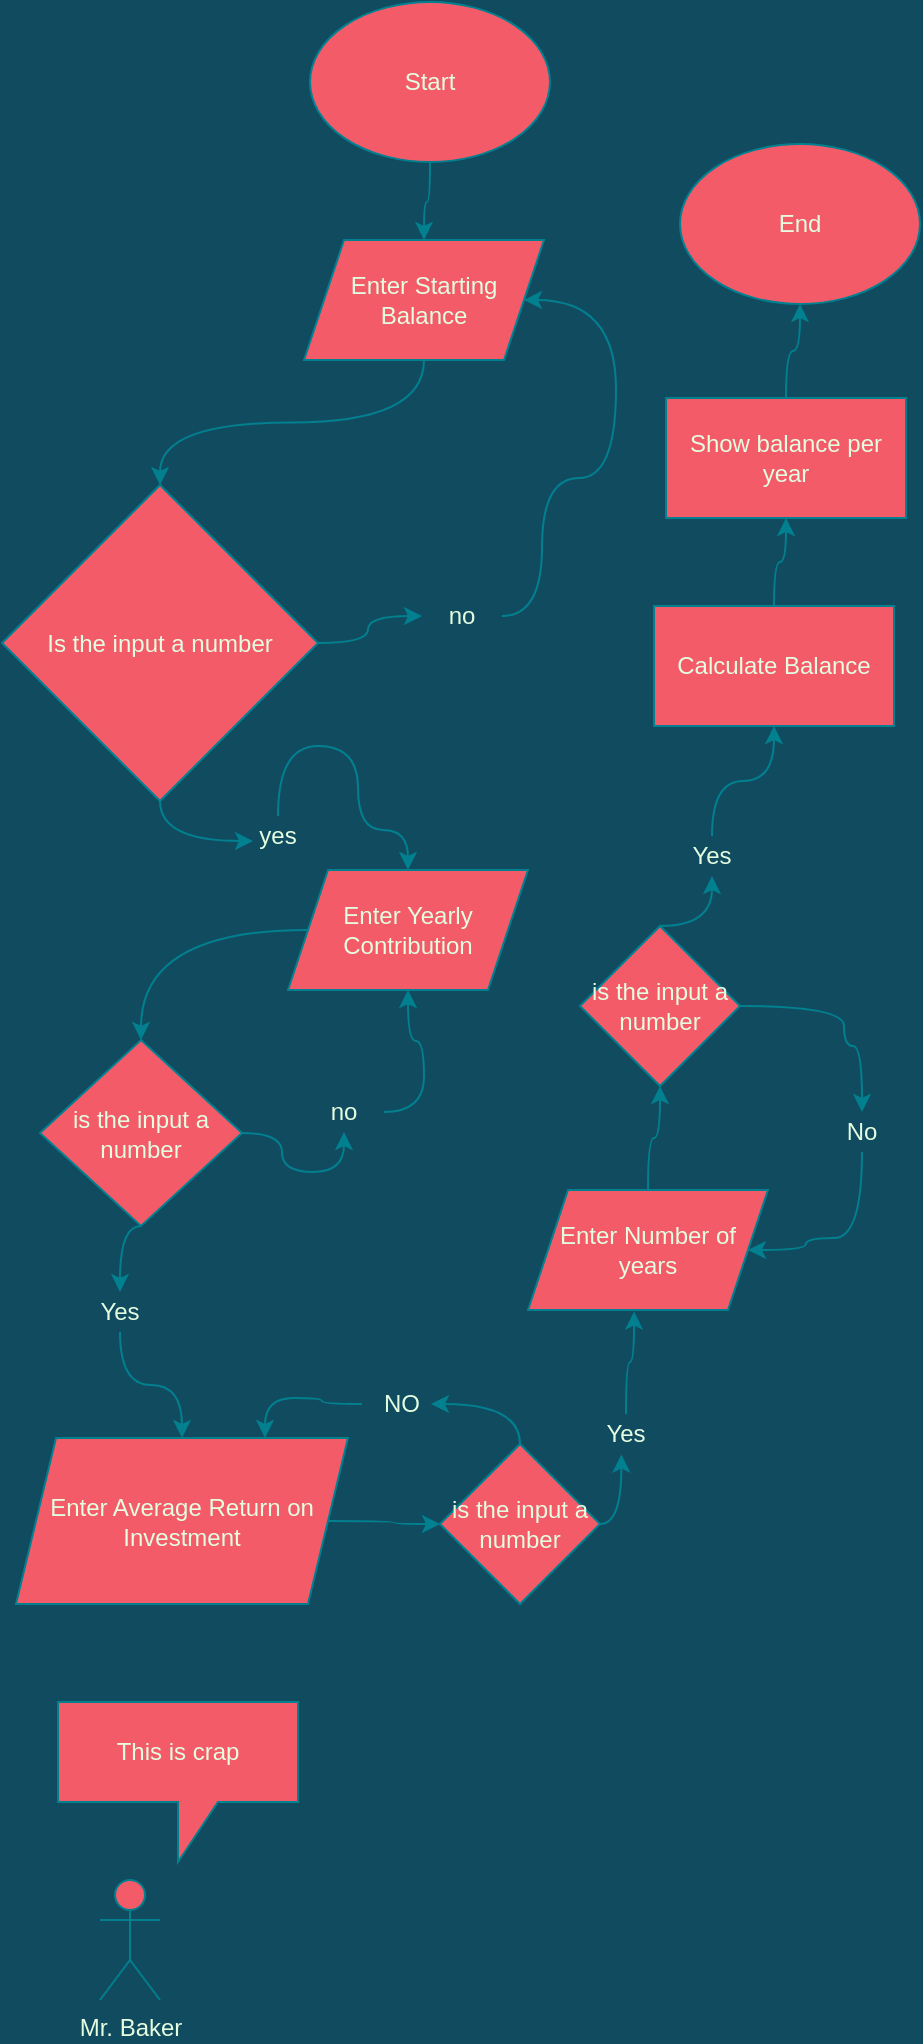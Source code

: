 <mxfile version="13.6.10" type="github">
  <diagram id="qUnon9rWK1T8DNUqRCIi" name="Page-1">
    <mxGraphModel grid="0" dx="508" dy="575" gridSize="10" guides="1" tooltips="1" connect="1" arrows="1" fold="1" page="1" pageScale="1" pageWidth="850" pageHeight="1100" math="0" shadow="0" background="#114B5F">
      <root>
        <mxCell id="0" />
        <mxCell id="1" parent="0" />
        <mxCell id="c7U_lFZOKelw3ld-xOK1-2" value="" parent="1" target="c7U_lFZOKelw3ld-xOK1-1" source="TYUJkwS5z9lv2B-sG-99-1" edge="1" style="edgeStyle=orthogonalEdgeStyle;orthogonalLoop=1;jettySize=auto;html=1;labelBackgroundColor=#114B5F;strokeColor=#028090;fontColor=#E4FDE1;curved=1;exitX=0.5;exitY=1;exitDx=0;exitDy=0;">
          <mxGeometry as="geometry" relative="1">
            <mxPoint as="sourcePoint" x="265" y="200" />
          </mxGeometry>
        </mxCell>
        <mxCell id="TYUJkwS5z9lv2B-sG-99-1" value="Start" parent="1" style="ellipse;whiteSpace=wrap;html=1;fillColor=#F45B69;strokeColor=#028090;fontColor=#E4FDE1;" vertex="1">
          <mxGeometry as="geometry" x="216" y="36" width="120" height="80" />
        </mxCell>
        <mxCell id="c7U_lFZOKelw3ld-xOK1-4" value="" parent="1" target="lZdONFPbMPYTnM9vWjer-17" source="c7U_lFZOKelw3ld-xOK1-1" edge="1" style="edgeStyle=orthogonalEdgeStyle;orthogonalLoop=1;jettySize=auto;html=1;labelBackgroundColor=#114B5F;strokeColor=#028090;fontColor=#E4FDE1;curved=1;entryX=0.5;entryY=0;entryDx=0;entryDy=0;">
          <mxGeometry as="geometry" relative="1">
            <mxPoint as="targetPoint" x="273" y="306" />
          </mxGeometry>
        </mxCell>
        <mxCell id="c7U_lFZOKelw3ld-xOK1-1" value="Enter Starting Balance" parent="1" style="shape=parallelogram;perimeter=parallelogramPerimeter;whiteSpace=wrap;html=1;fixedSize=1;fillColor=#F45B69;strokeColor=#028090;fontColor=#E4FDE1;" vertex="1">
          <mxGeometry as="geometry" x="213" y="155" width="120" height="60" />
        </mxCell>
        <mxCell id="lZdONFPbMPYTnM9vWjer-3" value="" parent="1" target="lZdONFPbMPYTnM9vWjer-2" source="lZdONFPbMPYTnM9vWjer-32" edge="1" style="edgeStyle=orthogonalEdgeStyle;orthogonalLoop=1;jettySize=auto;html=1;labelBackgroundColor=#114B5F;strokeColor=#028090;fontColor=#E4FDE1;curved=1;exitX=0.5;exitY=0;exitDx=0;exitDy=0;">
          <mxGeometry as="geometry" relative="1">
            <mxPoint as="sourcePoint" x="273" y="366" />
            <Array as="points">
              <mxPoint x="200" y="408" />
              <mxPoint x="240" y="408" />
              <mxPoint x="240" y="450" />
              <mxPoint x="265" y="450" />
            </Array>
          </mxGeometry>
        </mxCell>
        <mxCell id="lZdONFPbMPYTnM9vWjer-5" value="" parent="1" target="lZdONFPbMPYTnM9vWjer-27" source="lZdONFPbMPYTnM9vWjer-2" edge="1" style="edgeStyle=orthogonalEdgeStyle;orthogonalLoop=1;jettySize=auto;html=1;labelBackgroundColor=#114B5F;strokeColor=#028090;fontColor=#E4FDE1;curved=1;entryX=0.5;entryY=0;entryDx=0;entryDy=0;">
          <mxGeometry as="geometry" relative="1" />
        </mxCell>
        <mxCell id="lZdONFPbMPYTnM9vWjer-2" value="Enter Yearly Contribution" parent="1" style="shape=parallelogram;perimeter=parallelogramPerimeter;whiteSpace=wrap;html=1;fixedSize=1;fillColor=#F45B69;strokeColor=#028090;fontColor=#E4FDE1;" vertex="1">
          <mxGeometry as="geometry" x="205" y="470" width="120" height="60" />
        </mxCell>
        <mxCell id="lZdONFPbMPYTnM9vWjer-35" parent="1" target="c7U_lFZOKelw3ld-xOK1-1" source="lZdONFPbMPYTnM9vWjer-36" edge="1" style="edgeStyle=orthogonalEdgeStyle;curved=1;rounded=1;orthogonalLoop=1;jettySize=auto;html=1;exitX=1;exitY=0.5;exitDx=0;exitDy=0;entryX=1;entryY=0.5;entryDx=0;entryDy=0;strokeColor=#028090;fillColor=#F45B69;fontColor=#E4FDE1;">
          <mxGeometry as="geometry" relative="1">
            <Array as="points">
              <mxPoint x="332" y="343" />
              <mxPoint x="332" y="274" />
              <mxPoint x="369" y="274" />
              <mxPoint x="369" y="185" />
            </Array>
          </mxGeometry>
        </mxCell>
        <mxCell id="lZdONFPbMPYTnM9vWjer-17" value="Is the input a number" parent="1" style="rhombus;whiteSpace=wrap;html=1;strokeColor=#028090;fillColor=#F45B69;fontColor=#E4FDE1;" vertex="1">
          <mxGeometry as="geometry" x="62" y="277.5" width="158" height="158" />
        </mxCell>
        <mxCell id="lZdONFPbMPYTnM9vWjer-39" parent="1" target="lZdONFPbMPYTnM9vWjer-2" source="lZdONFPbMPYTnM9vWjer-40" edge="1" style="edgeStyle=orthogonalEdgeStyle;curved=1;rounded=1;orthogonalLoop=1;jettySize=auto;html=1;exitX=1;exitY=0.5;exitDx=0;exitDy=0;entryX=0.5;entryY=1;entryDx=0;entryDy=0;strokeColor=#028090;fillColor=#F45B69;fontColor=#E4FDE1;">
          <mxGeometry as="geometry" relative="1" />
        </mxCell>
        <mxCell id="lZdONFPbMPYTnM9vWjer-51" parent="1" target="lZdONFPbMPYTnM9vWjer-50" source="lZdONFPbMPYTnM9vWjer-52" edge="1" style="edgeStyle=orthogonalEdgeStyle;curved=1;rounded=1;orthogonalLoop=1;jettySize=auto;html=1;exitX=0.5;exitY=1;exitDx=0;exitDy=0;entryX=0.5;entryY=0;entryDx=0;entryDy=0;strokeColor=#028090;fillColor=#F45B69;fontColor=#E4FDE1;">
          <mxGeometry as="geometry" relative="1" />
        </mxCell>
        <mxCell id="lZdONFPbMPYTnM9vWjer-27" value="is the input a number" parent="1" style="rhombus;whiteSpace=wrap;html=1;strokeColor=#028090;fillColor=#F45B69;fontColor=#E4FDE1;" vertex="1">
          <mxGeometry as="geometry" x="81" y="555" width="101" height="93" />
        </mxCell>
        <mxCell id="lZdONFPbMPYTnM9vWjer-32" value="yes" parent="1" style="text;html=1;strokeColor=none;fillColor=none;align=center;verticalAlign=middle;whiteSpace=wrap;rounded=0;fontColor=#E4FDE1;" vertex="1">
          <mxGeometry as="geometry" x="180" y="443" width="40" height="20" />
        </mxCell>
        <mxCell id="lZdONFPbMPYTnM9vWjer-34" value="" parent="1" source="lZdONFPbMPYTnM9vWjer-17" edge="1" style="edgeStyle=orthogonalEdgeStyle;orthogonalLoop=1;jettySize=auto;html=1;labelBackgroundColor=#114B5F;strokeColor=#028090;fontColor=#E4FDE1;curved=1;exitX=0.5;exitY=1;exitDx=0;exitDy=0;">
          <mxGeometry as="geometry" relative="1">
            <mxPoint as="sourcePoint" x="141" y="435.5" />
            <mxPoint as="targetPoint" x="187" y="456" />
          </mxGeometry>
        </mxCell>
        <mxCell id="lZdONFPbMPYTnM9vWjer-36" value="no" parent="1" style="text;html=1;strokeColor=none;fillColor=none;align=center;verticalAlign=middle;whiteSpace=wrap;rounded=0;fontColor=#E4FDE1;" vertex="1">
          <mxGeometry as="geometry" x="272" y="333" width="40" height="20" />
        </mxCell>
        <mxCell id="lZdONFPbMPYTnM9vWjer-38" parent="1" target="lZdONFPbMPYTnM9vWjer-36" source="lZdONFPbMPYTnM9vWjer-17" edge="1" style="edgeStyle=orthogonalEdgeStyle;curved=1;rounded=1;orthogonalLoop=1;jettySize=auto;html=1;exitX=1;exitY=0.5;exitDx=0;exitDy=0;entryX=0;entryY=0.5;entryDx=0;entryDy=0;strokeColor=#028090;fillColor=#F45B69;fontColor=#E4FDE1;">
          <mxGeometry as="geometry" relative="1">
            <mxPoint as="sourcePoint" x="220" y="356.5" />
            <mxPoint as="targetPoint" x="323" y="185" />
            <Array as="points">
              <mxPoint x="245" y="357" />
              <mxPoint x="245" y="343" />
            </Array>
          </mxGeometry>
        </mxCell>
        <mxCell id="lZdONFPbMPYTnM9vWjer-40" value="no" parent="1" style="text;html=1;strokeColor=none;fillColor=none;align=center;verticalAlign=middle;whiteSpace=wrap;rounded=0;fontColor=#E4FDE1;" vertex="1">
          <mxGeometry as="geometry" x="213" y="581" width="40" height="20" />
        </mxCell>
        <mxCell id="lZdONFPbMPYTnM9vWjer-41" parent="1" target="lZdONFPbMPYTnM9vWjer-40" source="lZdONFPbMPYTnM9vWjer-27" edge="1" style="edgeStyle=orthogonalEdgeStyle;curved=1;rounded=1;orthogonalLoop=1;jettySize=auto;html=1;exitX=1;exitY=0.5;exitDx=0;exitDy=0;entryX=0.5;entryY=1;entryDx=0;entryDy=0;strokeColor=#028090;fillColor=#F45B69;fontColor=#E4FDE1;">
          <mxGeometry as="geometry" relative="1">
            <mxPoint as="sourcePoint" x="182" y="601.5" />
            <mxPoint as="targetPoint" x="265" y="530" />
          </mxGeometry>
        </mxCell>
        <mxCell id="lZdONFPbMPYTnM9vWjer-55" parent="1" target="lZdONFPbMPYTnM9vWjer-54" source="lZdONFPbMPYTnM9vWjer-50" edge="1" style="edgeStyle=orthogonalEdgeStyle;curved=1;rounded=1;orthogonalLoop=1;jettySize=auto;html=1;exitX=1;exitY=0.5;exitDx=0;exitDy=0;entryX=0;entryY=0.5;entryDx=0;entryDy=0;strokeColor=#028090;fillColor=#F45B69;fontColor=#E4FDE1;">
          <mxGeometry as="geometry" relative="1" />
        </mxCell>
        <mxCell id="lZdONFPbMPYTnM9vWjer-50" value="Enter Average Return on Investment" parent="1" style="shape=parallelogram;perimeter=parallelogramPerimeter;whiteSpace=wrap;html=1;fixedSize=1;strokeColor=#028090;fillColor=#F45B69;fontColor=#E4FDE1;" vertex="1">
          <mxGeometry as="geometry" x="69" y="754" width="166" height="83" />
        </mxCell>
        <mxCell id="lZdONFPbMPYTnM9vWjer-52" value="Yes" parent="1" style="text;html=1;strokeColor=none;fillColor=none;align=center;verticalAlign=middle;whiteSpace=wrap;rounded=0;fontColor=#E4FDE1;" vertex="1">
          <mxGeometry as="geometry" x="101" y="681" width="40" height="20" />
        </mxCell>
        <mxCell id="lZdONFPbMPYTnM9vWjer-53" parent="1" target="lZdONFPbMPYTnM9vWjer-52" source="lZdONFPbMPYTnM9vWjer-27" edge="1" style="edgeStyle=orthogonalEdgeStyle;curved=1;rounded=1;orthogonalLoop=1;jettySize=auto;html=1;exitX=0.5;exitY=1;exitDx=0;exitDy=0;entryX=0.5;entryY=0;entryDx=0;entryDy=0;strokeColor=#028090;fillColor=#F45B69;fontColor=#E4FDE1;">
          <mxGeometry as="geometry" relative="1">
            <mxPoint as="sourcePoint" x="131.5" y="648" />
            <mxPoint as="targetPoint" x="152" y="754" />
          </mxGeometry>
        </mxCell>
        <mxCell id="lZdONFPbMPYTnM9vWjer-60" parent="1" target="lZdONFPbMPYTnM9vWjer-50" source="lZdONFPbMPYTnM9vWjer-61" edge="1" style="edgeStyle=orthogonalEdgeStyle;curved=1;rounded=1;orthogonalLoop=1;jettySize=auto;html=1;exitX=0;exitY=0.5;exitDx=0;exitDy=0;entryX=0.75;entryY=0;entryDx=0;entryDy=0;strokeColor=#028090;fillColor=#F45B69;fontColor=#E4FDE1;">
          <mxGeometry as="geometry" relative="1" />
        </mxCell>
        <mxCell id="lZdONFPbMPYTnM9vWjer-63" parent="1" target="lZdONFPbMPYTnM9vWjer-59" source="lZdONFPbMPYTnM9vWjer-64" edge="1" style="edgeStyle=orthogonalEdgeStyle;curved=1;rounded=1;orthogonalLoop=1;jettySize=auto;html=1;exitX=0.5;exitY=0;exitDx=0;exitDy=0;entryX=0.442;entryY=1.013;entryDx=0;entryDy=0;entryPerimeter=0;strokeColor=#028090;fillColor=#F45B69;fontColor=#E4FDE1;">
          <mxGeometry as="geometry" relative="1" />
        </mxCell>
        <mxCell id="lZdONFPbMPYTnM9vWjer-54" value="is the input a number" parent="1" style="rhombus;whiteSpace=wrap;html=1;strokeColor=#028090;fillColor=#F45B69;fontColor=#E4FDE1;" vertex="1">
          <mxGeometry as="geometry" x="281" y="757" width="80" height="80" />
        </mxCell>
        <mxCell id="lZdONFPbMPYTnM9vWjer-56" value="Mr. Baker" parent="1" style="shape=umlActor;verticalLabelPosition=bottom;verticalAlign=top;html=1;outlineConnect=0;strokeColor=#028090;fillColor=#F45B69;fontColor=#E4FDE1;" vertex="1">
          <mxGeometry as="geometry" x="111" y="975" width="30" height="60" />
        </mxCell>
        <mxCell id="lZdONFPbMPYTnM9vWjer-57" value="This is crap" parent="1" style="shape=callout;whiteSpace=wrap;html=1;perimeter=calloutPerimeter;strokeColor=#028090;fillColor=#F45B69;fontColor=#E4FDE1;" vertex="1">
          <mxGeometry as="geometry" x="90" y="886" width="120" height="80" />
        </mxCell>
        <mxCell id="lZdONFPbMPYTnM9vWjer-67" parent="1" target="lZdONFPbMPYTnM9vWjer-66" source="lZdONFPbMPYTnM9vWjer-59" edge="1" style="edgeStyle=orthogonalEdgeStyle;curved=1;rounded=1;orthogonalLoop=1;jettySize=auto;html=1;exitX=0.5;exitY=0;exitDx=0;exitDy=0;entryX=0.5;entryY=1;entryDx=0;entryDy=0;strokeColor=#028090;fillColor=#F45B69;fontColor=#E4FDE1;">
          <mxGeometry as="geometry" relative="1" />
        </mxCell>
        <mxCell id="lZdONFPbMPYTnM9vWjer-59" value="Enter Number of years" parent="1" style="shape=parallelogram;perimeter=parallelogramPerimeter;whiteSpace=wrap;html=1;fixedSize=1;strokeColor=#028090;fillColor=#F45B69;fontColor=#E4FDE1;" vertex="1">
          <mxGeometry as="geometry" x="325" y="630" width="120" height="60" />
        </mxCell>
        <mxCell id="lZdONFPbMPYTnM9vWjer-61" value="NO" parent="1" style="text;html=1;strokeColor=none;fillColor=none;align=center;verticalAlign=middle;whiteSpace=wrap;rounded=0;fontColor=#E4FDE1;" vertex="1">
          <mxGeometry as="geometry" x="242" y="727" width="40" height="20" />
        </mxCell>
        <mxCell id="lZdONFPbMPYTnM9vWjer-62" parent="1" source="lZdONFPbMPYTnM9vWjer-54" edge="1" style="edgeStyle=orthogonalEdgeStyle;curved=1;rounded=1;orthogonalLoop=1;jettySize=auto;html=1;exitX=0.5;exitY=0;exitDx=0;exitDy=0;strokeColor=#028090;fillColor=#F45B69;fontColor=#E4FDE1;">
          <mxGeometry as="geometry" relative="1">
            <mxPoint as="sourcePoint" x="321" y="757" />
            <mxPoint as="targetPoint" x="276" y="737" />
          </mxGeometry>
        </mxCell>
        <mxCell id="lZdONFPbMPYTnM9vWjer-64" value="Yes" parent="1" style="text;html=1;strokeColor=none;fillColor=none;align=center;verticalAlign=middle;whiteSpace=wrap;rounded=0;fontColor=#E4FDE1;" vertex="1">
          <mxGeometry as="geometry" x="354" y="742" width="40" height="20" />
        </mxCell>
        <mxCell id="lZdONFPbMPYTnM9vWjer-65" parent="1" target="lZdONFPbMPYTnM9vWjer-64" source="lZdONFPbMPYTnM9vWjer-54" edge="1" style="edgeStyle=orthogonalEdgeStyle;curved=1;rounded=1;orthogonalLoop=1;jettySize=auto;html=1;exitX=1;exitY=0.5;exitDx=0;exitDy=0;entryX=0.442;entryY=1.013;entryDx=0;entryDy=0;entryPerimeter=0;strokeColor=#028090;fillColor=#F45B69;fontColor=#E4FDE1;">
          <mxGeometry as="geometry" relative="1">
            <mxPoint as="sourcePoint" x="361" y="797" />
            <mxPoint as="targetPoint" x="372.04" y="698.78" />
          </mxGeometry>
        </mxCell>
        <mxCell id="lZdONFPbMPYTnM9vWjer-68" parent="1" target="lZdONFPbMPYTnM9vWjer-59" source="lZdONFPbMPYTnM9vWjer-69" edge="1" style="edgeStyle=orthogonalEdgeStyle;curved=1;rounded=1;orthogonalLoop=1;jettySize=auto;html=1;exitX=0.5;exitY=1;exitDx=0;exitDy=0;entryX=1;entryY=0.5;entryDx=0;entryDy=0;strokeColor=#028090;fillColor=#F45B69;fontColor=#E4FDE1;">
          <mxGeometry as="geometry" relative="1">
            <Array as="points">
              <mxPoint x="492" y="654" />
              <mxPoint x="464" y="654" />
              <mxPoint x="464" y="660" />
            </Array>
          </mxGeometry>
        </mxCell>
        <mxCell id="lZdONFPbMPYTnM9vWjer-73" parent="1" target="lZdONFPbMPYTnM9vWjer-72" source="lZdONFPbMPYTnM9vWjer-74" edge="1" style="edgeStyle=orthogonalEdgeStyle;curved=1;rounded=1;orthogonalLoop=1;jettySize=auto;html=1;exitX=0.5;exitY=0;exitDx=0;exitDy=0;entryX=0.5;entryY=1;entryDx=0;entryDy=0;strokeColor=#028090;fillColor=#F45B69;fontColor=#E4FDE1;">
          <mxGeometry as="geometry" relative="1" />
        </mxCell>
        <mxCell id="lZdONFPbMPYTnM9vWjer-66" value="is the input a number" parent="1" style="rhombus;whiteSpace=wrap;html=1;strokeColor=#028090;fillColor=#F45B69;fontColor=#E4FDE1;" vertex="1">
          <mxGeometry as="geometry" x="351" y="498" width="80" height="80" />
        </mxCell>
        <mxCell id="lZdONFPbMPYTnM9vWjer-69" value="No" parent="1" style="text;html=1;strokeColor=none;fillColor=none;align=center;verticalAlign=middle;whiteSpace=wrap;rounded=0;fontColor=#E4FDE1;" vertex="1">
          <mxGeometry as="geometry" x="472" y="591" width="40" height="20" />
        </mxCell>
        <mxCell id="lZdONFPbMPYTnM9vWjer-70" parent="1" target="lZdONFPbMPYTnM9vWjer-69" source="lZdONFPbMPYTnM9vWjer-66" edge="1" style="edgeStyle=orthogonalEdgeStyle;curved=1;rounded=1;orthogonalLoop=1;jettySize=auto;html=1;exitX=1;exitY=0.5;exitDx=0;exitDy=0;entryX=0.5;entryY=0;entryDx=0;entryDy=0;strokeColor=#028090;fillColor=#F45B69;fontColor=#E4FDE1;">
          <mxGeometry as="geometry" relative="1">
            <mxPoint as="sourcePoint" x="431" y="538" />
            <mxPoint as="targetPoint" x="435" y="660" />
            <Array as="points">
              <mxPoint x="483" y="538" />
              <mxPoint x="483" y="558" />
              <mxPoint x="492" y="558" />
            </Array>
          </mxGeometry>
        </mxCell>
        <mxCell id="lZdONFPbMPYTnM9vWjer-77" parent="1" target="lZdONFPbMPYTnM9vWjer-76" source="lZdONFPbMPYTnM9vWjer-72" edge="1" style="edgeStyle=orthogonalEdgeStyle;curved=1;rounded=1;orthogonalLoop=1;jettySize=auto;html=1;exitX=0.5;exitY=0;exitDx=0;exitDy=0;entryX=0.5;entryY=1;entryDx=0;entryDy=0;strokeColor=#028090;fillColor=#F45B69;fontColor=#E4FDE1;">
          <mxGeometry as="geometry" relative="1" />
        </mxCell>
        <mxCell id="lZdONFPbMPYTnM9vWjer-72" value="Calculate Balance" parent="1" style="rounded=0;whiteSpace=wrap;html=1;strokeColor=#028090;fillColor=#F45B69;fontColor=#E4FDE1;" vertex="1">
          <mxGeometry as="geometry" x="388" y="338" width="120" height="60" />
        </mxCell>
        <mxCell id="lZdONFPbMPYTnM9vWjer-74" value="Yes" parent="1" style="text;html=1;strokeColor=none;fillColor=none;align=center;verticalAlign=middle;whiteSpace=wrap;rounded=0;fontColor=#E4FDE1;" vertex="1">
          <mxGeometry as="geometry" x="397" y="453" width="40" height="20" />
        </mxCell>
        <mxCell id="lZdONFPbMPYTnM9vWjer-75" parent="1" target="lZdONFPbMPYTnM9vWjer-74" source="lZdONFPbMPYTnM9vWjer-66" edge="1" style="edgeStyle=orthogonalEdgeStyle;curved=1;rounded=1;orthogonalLoop=1;jettySize=auto;html=1;exitX=0.5;exitY=0;exitDx=0;exitDy=0;entryX=0.5;entryY=1;entryDx=0;entryDy=0;strokeColor=#028090;fillColor=#F45B69;fontColor=#E4FDE1;">
          <mxGeometry as="geometry" relative="1">
            <mxPoint as="sourcePoint" x="391" y="498" />
            <mxPoint as="targetPoint" x="465" y="425" />
          </mxGeometry>
        </mxCell>
        <mxCell id="lZdONFPbMPYTnM9vWjer-79" parent="1" target="lZdONFPbMPYTnM9vWjer-78" source="lZdONFPbMPYTnM9vWjer-76" edge="1" style="edgeStyle=orthogonalEdgeStyle;curved=1;rounded=1;orthogonalLoop=1;jettySize=auto;html=1;exitX=0.5;exitY=0;exitDx=0;exitDy=0;entryX=0.5;entryY=1;entryDx=0;entryDy=0;strokeColor=#028090;fillColor=#F45B69;fontColor=#E4FDE1;">
          <mxGeometry as="geometry" relative="1" />
        </mxCell>
        <mxCell id="lZdONFPbMPYTnM9vWjer-76" value="Show balance per year" parent="1" style="rounded=0;whiteSpace=wrap;html=1;strokeColor=#028090;fillColor=#F45B69;fontColor=#E4FDE1;" vertex="1">
          <mxGeometry as="geometry" x="394" y="234" width="120" height="60" />
        </mxCell>
        <mxCell id="lZdONFPbMPYTnM9vWjer-78" value="End" parent="1" style="ellipse;whiteSpace=wrap;html=1;strokeColor=#028090;fillColor=#F45B69;fontColor=#E4FDE1;" vertex="1">
          <mxGeometry as="geometry" x="401" y="107" width="120" height="80" />
        </mxCell>
      </root>
    </mxGraphModel>
  </diagram>
</mxfile>
